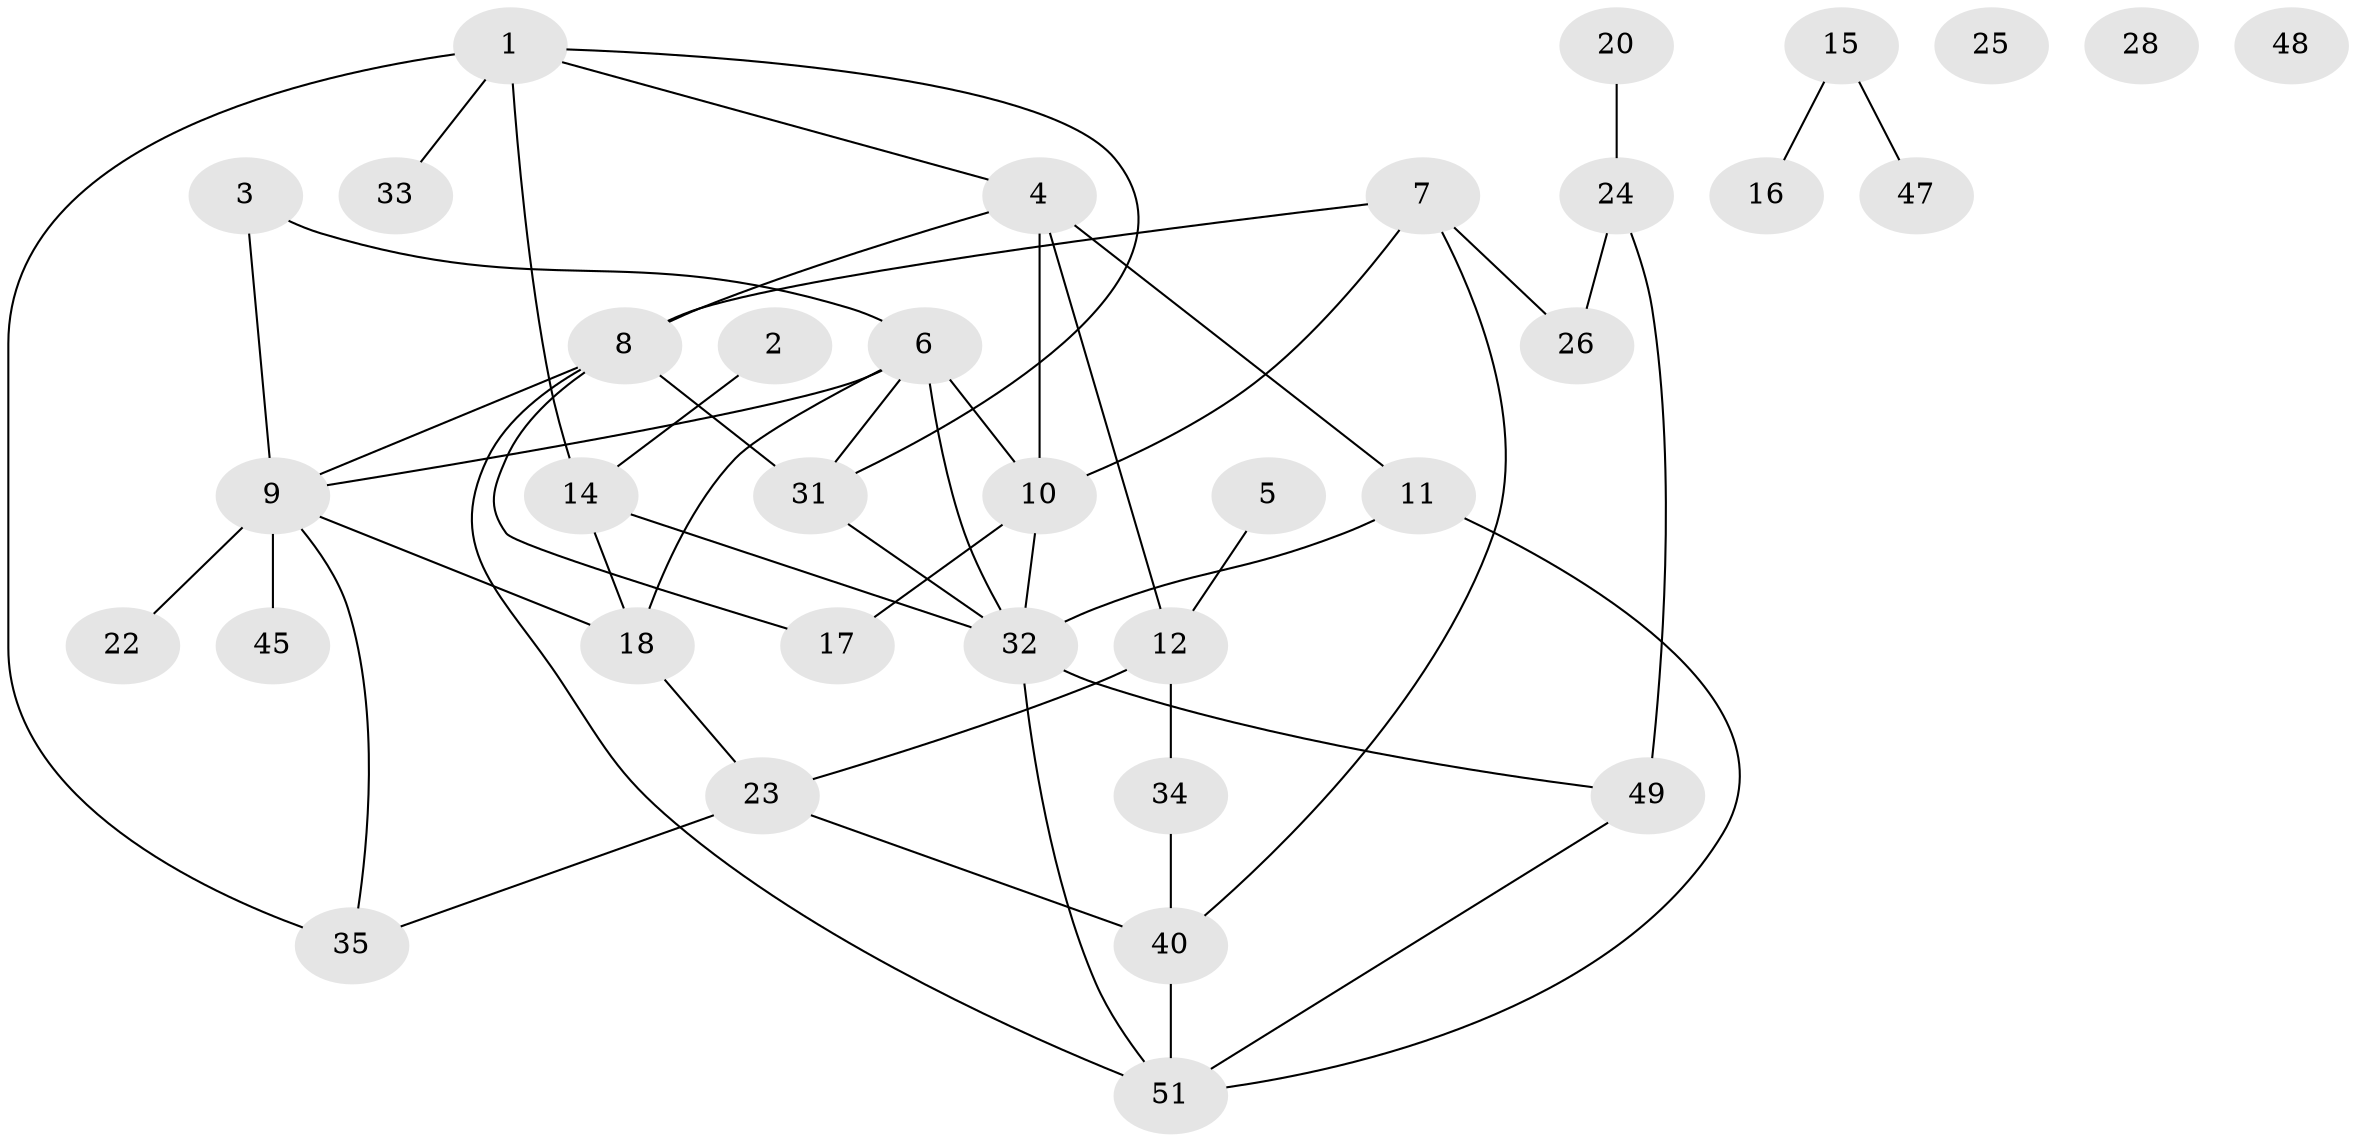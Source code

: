 // Generated by graph-tools (version 1.1) at 2025/23/03/03/25 07:23:26]
// undirected, 35 vertices, 52 edges
graph export_dot {
graph [start="1"]
  node [color=gray90,style=filled];
  1 [super="+36"];
  2;
  3 [super="+21"];
  4 [super="+27"];
  5;
  6 [super="+13"];
  7 [super="+44"];
  8 [super="+19"];
  9 [super="+41"];
  10 [super="+50"];
  11 [super="+29"];
  12 [super="+43"];
  14 [super="+55"];
  15 [super="+30"];
  16;
  17 [super="+46"];
  18;
  20 [super="+54"];
  22;
  23 [super="+39"];
  24 [super="+52"];
  25;
  26 [super="+38"];
  28;
  31 [super="+42"];
  32 [super="+57"];
  33;
  34 [super="+37"];
  35;
  40 [super="+56"];
  45;
  47;
  48;
  49;
  51 [super="+53"];
  1 -- 4;
  1 -- 31;
  1 -- 33;
  1 -- 35;
  1 -- 14;
  2 -- 14;
  3 -- 6;
  3 -- 9;
  4 -- 8;
  4 -- 11;
  4 -- 10;
  4 -- 12;
  5 -- 12;
  6 -- 18;
  6 -- 32;
  6 -- 10;
  6 -- 9;
  6 -- 31;
  7 -- 40;
  7 -- 8;
  7 -- 10;
  7 -- 26;
  8 -- 51;
  8 -- 9;
  8 -- 31;
  8 -- 17;
  9 -- 18;
  9 -- 35;
  9 -- 45;
  9 -- 22;
  10 -- 32;
  10 -- 17;
  11 -- 51;
  11 -- 32;
  12 -- 23;
  12 -- 34;
  14 -- 32;
  14 -- 18;
  15 -- 16;
  15 -- 47;
  18 -- 23;
  20 -- 24;
  23 -- 35;
  23 -- 40;
  24 -- 49;
  24 -- 26;
  31 -- 32;
  32 -- 49;
  32 -- 51;
  34 -- 40;
  40 -- 51;
  49 -- 51;
}
